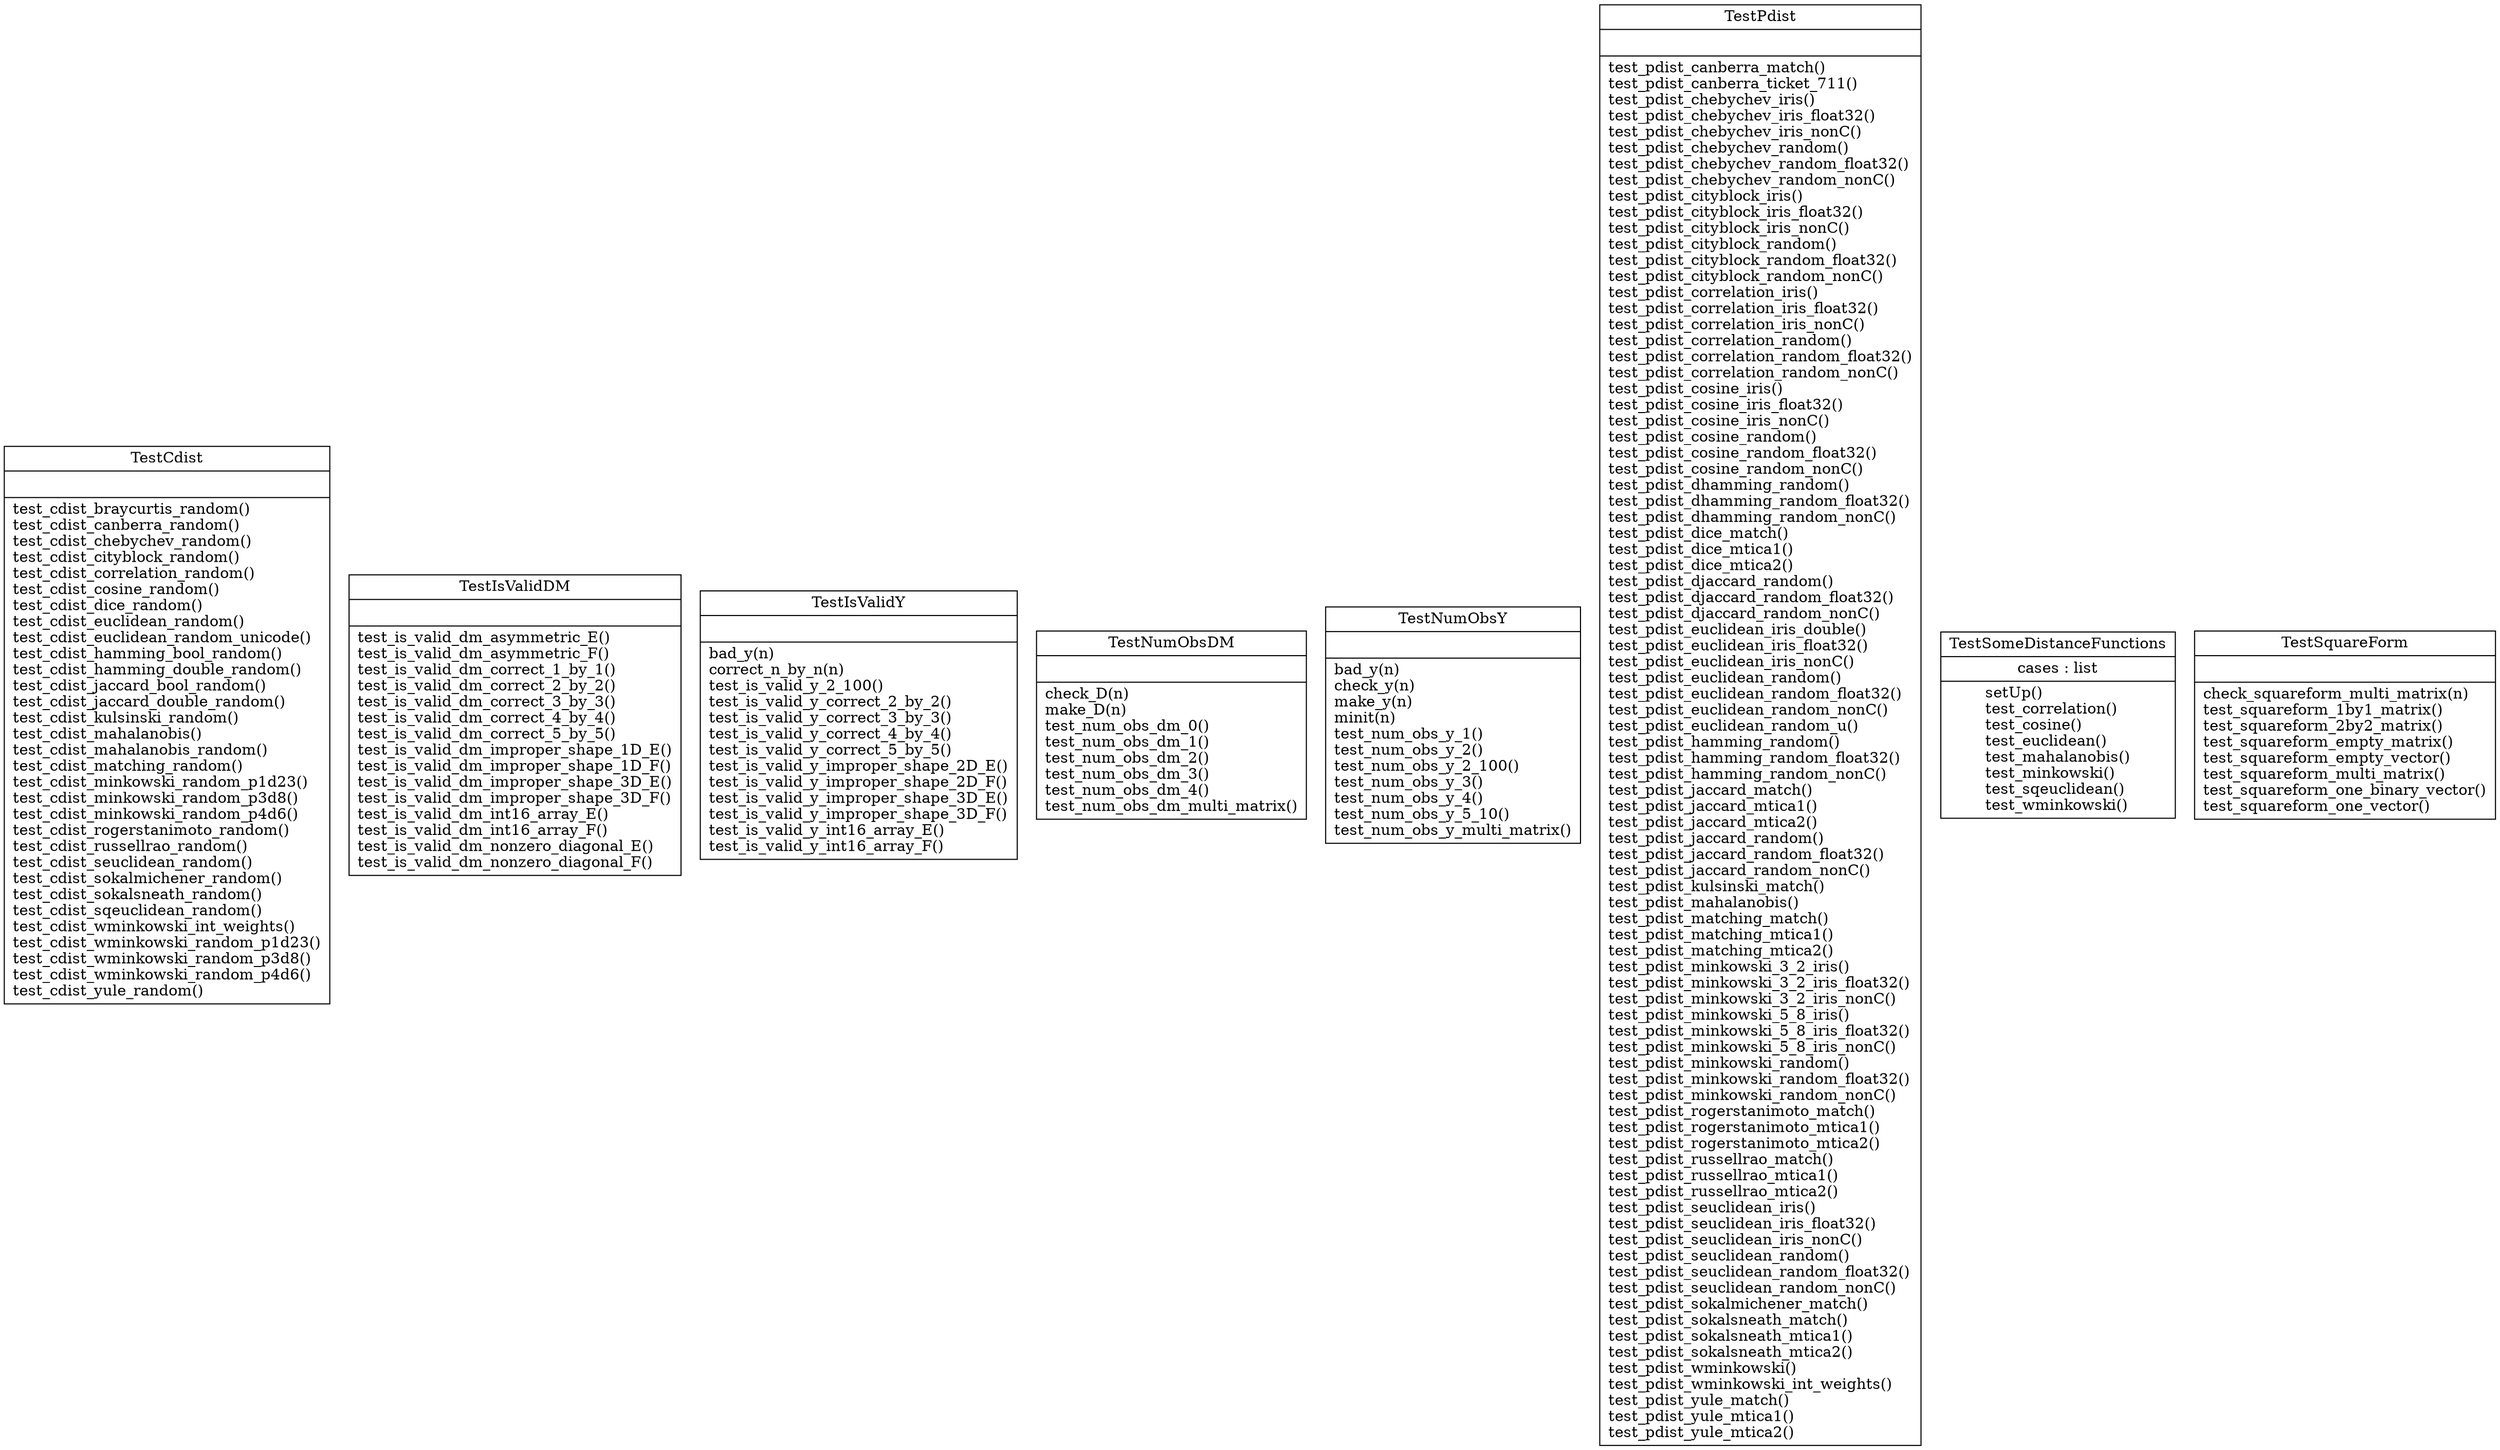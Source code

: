 digraph "classes_15" {
rankdir=BT
charset="utf-8"
"test_distance.TestCdist" [color="black", fontcolor="black", label=<{TestCdist|<br ALIGN="LEFT"/>|test_cdist_braycurtis_random()<br ALIGN="LEFT"/>test_cdist_canberra_random()<br ALIGN="LEFT"/>test_cdist_chebychev_random()<br ALIGN="LEFT"/>test_cdist_cityblock_random()<br ALIGN="LEFT"/>test_cdist_correlation_random()<br ALIGN="LEFT"/>test_cdist_cosine_random()<br ALIGN="LEFT"/>test_cdist_dice_random()<br ALIGN="LEFT"/>test_cdist_euclidean_random()<br ALIGN="LEFT"/>test_cdist_euclidean_random_unicode()<br ALIGN="LEFT"/>test_cdist_hamming_bool_random()<br ALIGN="LEFT"/>test_cdist_hamming_double_random()<br ALIGN="LEFT"/>test_cdist_jaccard_bool_random()<br ALIGN="LEFT"/>test_cdist_jaccard_double_random()<br ALIGN="LEFT"/>test_cdist_kulsinski_random()<br ALIGN="LEFT"/>test_cdist_mahalanobis()<br ALIGN="LEFT"/>test_cdist_mahalanobis_random()<br ALIGN="LEFT"/>test_cdist_matching_random()<br ALIGN="LEFT"/>test_cdist_minkowski_random_p1d23()<br ALIGN="LEFT"/>test_cdist_minkowski_random_p3d8()<br ALIGN="LEFT"/>test_cdist_minkowski_random_p4d6()<br ALIGN="LEFT"/>test_cdist_rogerstanimoto_random()<br ALIGN="LEFT"/>test_cdist_russellrao_random()<br ALIGN="LEFT"/>test_cdist_seuclidean_random()<br ALIGN="LEFT"/>test_cdist_sokalmichener_random()<br ALIGN="LEFT"/>test_cdist_sokalsneath_random()<br ALIGN="LEFT"/>test_cdist_sqeuclidean_random()<br ALIGN="LEFT"/>test_cdist_wminkowski_int_weights()<br ALIGN="LEFT"/>test_cdist_wminkowski_random_p1d23()<br ALIGN="LEFT"/>test_cdist_wminkowski_random_p3d8()<br ALIGN="LEFT"/>test_cdist_wminkowski_random_p4d6()<br ALIGN="LEFT"/>test_cdist_yule_random()<br ALIGN="LEFT"/>}>, shape="record", style="solid"];
"test_distance.TestIsValidDM" [color="black", fontcolor="black", label=<{TestIsValidDM|<br ALIGN="LEFT"/>|test_is_valid_dm_asymmetric_E()<br ALIGN="LEFT"/>test_is_valid_dm_asymmetric_F()<br ALIGN="LEFT"/>test_is_valid_dm_correct_1_by_1()<br ALIGN="LEFT"/>test_is_valid_dm_correct_2_by_2()<br ALIGN="LEFT"/>test_is_valid_dm_correct_3_by_3()<br ALIGN="LEFT"/>test_is_valid_dm_correct_4_by_4()<br ALIGN="LEFT"/>test_is_valid_dm_correct_5_by_5()<br ALIGN="LEFT"/>test_is_valid_dm_improper_shape_1D_E()<br ALIGN="LEFT"/>test_is_valid_dm_improper_shape_1D_F()<br ALIGN="LEFT"/>test_is_valid_dm_improper_shape_3D_E()<br ALIGN="LEFT"/>test_is_valid_dm_improper_shape_3D_F()<br ALIGN="LEFT"/>test_is_valid_dm_int16_array_E()<br ALIGN="LEFT"/>test_is_valid_dm_int16_array_F()<br ALIGN="LEFT"/>test_is_valid_dm_nonzero_diagonal_E()<br ALIGN="LEFT"/>test_is_valid_dm_nonzero_diagonal_F()<br ALIGN="LEFT"/>}>, shape="record", style="solid"];
"test_distance.TestIsValidY" [color="black", fontcolor="black", label=<{TestIsValidY|<br ALIGN="LEFT"/>|bad_y(n)<br ALIGN="LEFT"/>correct_n_by_n(n)<br ALIGN="LEFT"/>test_is_valid_y_2_100()<br ALIGN="LEFT"/>test_is_valid_y_correct_2_by_2()<br ALIGN="LEFT"/>test_is_valid_y_correct_3_by_3()<br ALIGN="LEFT"/>test_is_valid_y_correct_4_by_4()<br ALIGN="LEFT"/>test_is_valid_y_correct_5_by_5()<br ALIGN="LEFT"/>test_is_valid_y_improper_shape_2D_E()<br ALIGN="LEFT"/>test_is_valid_y_improper_shape_2D_F()<br ALIGN="LEFT"/>test_is_valid_y_improper_shape_3D_E()<br ALIGN="LEFT"/>test_is_valid_y_improper_shape_3D_F()<br ALIGN="LEFT"/>test_is_valid_y_int16_array_E()<br ALIGN="LEFT"/>test_is_valid_y_int16_array_F()<br ALIGN="LEFT"/>}>, shape="record", style="solid"];
"test_distance.TestNumObsDM" [color="black", fontcolor="black", label=<{TestNumObsDM|<br ALIGN="LEFT"/>|check_D(n)<br ALIGN="LEFT"/>make_D(n)<br ALIGN="LEFT"/>test_num_obs_dm_0()<br ALIGN="LEFT"/>test_num_obs_dm_1()<br ALIGN="LEFT"/>test_num_obs_dm_2()<br ALIGN="LEFT"/>test_num_obs_dm_3()<br ALIGN="LEFT"/>test_num_obs_dm_4()<br ALIGN="LEFT"/>test_num_obs_dm_multi_matrix()<br ALIGN="LEFT"/>}>, shape="record", style="solid"];
"test_distance.TestNumObsY" [color="black", fontcolor="black", label=<{TestNumObsY|<br ALIGN="LEFT"/>|bad_y(n)<br ALIGN="LEFT"/>check_y(n)<br ALIGN="LEFT"/>make_y(n)<br ALIGN="LEFT"/>minit(n)<br ALIGN="LEFT"/>test_num_obs_y_1()<br ALIGN="LEFT"/>test_num_obs_y_2()<br ALIGN="LEFT"/>test_num_obs_y_2_100()<br ALIGN="LEFT"/>test_num_obs_y_3()<br ALIGN="LEFT"/>test_num_obs_y_4()<br ALIGN="LEFT"/>test_num_obs_y_5_10()<br ALIGN="LEFT"/>test_num_obs_y_multi_matrix()<br ALIGN="LEFT"/>}>, shape="record", style="solid"];
"test_distance.TestPdist" [color="black", fontcolor="black", label=<{TestPdist|<br ALIGN="LEFT"/>|test_pdist_canberra_match()<br ALIGN="LEFT"/>test_pdist_canberra_ticket_711()<br ALIGN="LEFT"/>test_pdist_chebychev_iris()<br ALIGN="LEFT"/>test_pdist_chebychev_iris_float32()<br ALIGN="LEFT"/>test_pdist_chebychev_iris_nonC()<br ALIGN="LEFT"/>test_pdist_chebychev_random()<br ALIGN="LEFT"/>test_pdist_chebychev_random_float32()<br ALIGN="LEFT"/>test_pdist_chebychev_random_nonC()<br ALIGN="LEFT"/>test_pdist_cityblock_iris()<br ALIGN="LEFT"/>test_pdist_cityblock_iris_float32()<br ALIGN="LEFT"/>test_pdist_cityblock_iris_nonC()<br ALIGN="LEFT"/>test_pdist_cityblock_random()<br ALIGN="LEFT"/>test_pdist_cityblock_random_float32()<br ALIGN="LEFT"/>test_pdist_cityblock_random_nonC()<br ALIGN="LEFT"/>test_pdist_correlation_iris()<br ALIGN="LEFT"/>test_pdist_correlation_iris_float32()<br ALIGN="LEFT"/>test_pdist_correlation_iris_nonC()<br ALIGN="LEFT"/>test_pdist_correlation_random()<br ALIGN="LEFT"/>test_pdist_correlation_random_float32()<br ALIGN="LEFT"/>test_pdist_correlation_random_nonC()<br ALIGN="LEFT"/>test_pdist_cosine_iris()<br ALIGN="LEFT"/>test_pdist_cosine_iris_float32()<br ALIGN="LEFT"/>test_pdist_cosine_iris_nonC()<br ALIGN="LEFT"/>test_pdist_cosine_random()<br ALIGN="LEFT"/>test_pdist_cosine_random_float32()<br ALIGN="LEFT"/>test_pdist_cosine_random_nonC()<br ALIGN="LEFT"/>test_pdist_dhamming_random()<br ALIGN="LEFT"/>test_pdist_dhamming_random_float32()<br ALIGN="LEFT"/>test_pdist_dhamming_random_nonC()<br ALIGN="LEFT"/>test_pdist_dice_match()<br ALIGN="LEFT"/>test_pdist_dice_mtica1()<br ALIGN="LEFT"/>test_pdist_dice_mtica2()<br ALIGN="LEFT"/>test_pdist_djaccard_random()<br ALIGN="LEFT"/>test_pdist_djaccard_random_float32()<br ALIGN="LEFT"/>test_pdist_djaccard_random_nonC()<br ALIGN="LEFT"/>test_pdist_euclidean_iris_double()<br ALIGN="LEFT"/>test_pdist_euclidean_iris_float32()<br ALIGN="LEFT"/>test_pdist_euclidean_iris_nonC()<br ALIGN="LEFT"/>test_pdist_euclidean_random()<br ALIGN="LEFT"/>test_pdist_euclidean_random_float32()<br ALIGN="LEFT"/>test_pdist_euclidean_random_nonC()<br ALIGN="LEFT"/>test_pdist_euclidean_random_u()<br ALIGN="LEFT"/>test_pdist_hamming_random()<br ALIGN="LEFT"/>test_pdist_hamming_random_float32()<br ALIGN="LEFT"/>test_pdist_hamming_random_nonC()<br ALIGN="LEFT"/>test_pdist_jaccard_match()<br ALIGN="LEFT"/>test_pdist_jaccard_mtica1()<br ALIGN="LEFT"/>test_pdist_jaccard_mtica2()<br ALIGN="LEFT"/>test_pdist_jaccard_random()<br ALIGN="LEFT"/>test_pdist_jaccard_random_float32()<br ALIGN="LEFT"/>test_pdist_jaccard_random_nonC()<br ALIGN="LEFT"/>test_pdist_kulsinski_match()<br ALIGN="LEFT"/>test_pdist_mahalanobis()<br ALIGN="LEFT"/>test_pdist_matching_match()<br ALIGN="LEFT"/>test_pdist_matching_mtica1()<br ALIGN="LEFT"/>test_pdist_matching_mtica2()<br ALIGN="LEFT"/>test_pdist_minkowski_3_2_iris()<br ALIGN="LEFT"/>test_pdist_minkowski_3_2_iris_float32()<br ALIGN="LEFT"/>test_pdist_minkowski_3_2_iris_nonC()<br ALIGN="LEFT"/>test_pdist_minkowski_5_8_iris()<br ALIGN="LEFT"/>test_pdist_minkowski_5_8_iris_float32()<br ALIGN="LEFT"/>test_pdist_minkowski_5_8_iris_nonC()<br ALIGN="LEFT"/>test_pdist_minkowski_random()<br ALIGN="LEFT"/>test_pdist_minkowski_random_float32()<br ALIGN="LEFT"/>test_pdist_minkowski_random_nonC()<br ALIGN="LEFT"/>test_pdist_rogerstanimoto_match()<br ALIGN="LEFT"/>test_pdist_rogerstanimoto_mtica1()<br ALIGN="LEFT"/>test_pdist_rogerstanimoto_mtica2()<br ALIGN="LEFT"/>test_pdist_russellrao_match()<br ALIGN="LEFT"/>test_pdist_russellrao_mtica1()<br ALIGN="LEFT"/>test_pdist_russellrao_mtica2()<br ALIGN="LEFT"/>test_pdist_seuclidean_iris()<br ALIGN="LEFT"/>test_pdist_seuclidean_iris_float32()<br ALIGN="LEFT"/>test_pdist_seuclidean_iris_nonC()<br ALIGN="LEFT"/>test_pdist_seuclidean_random()<br ALIGN="LEFT"/>test_pdist_seuclidean_random_float32()<br ALIGN="LEFT"/>test_pdist_seuclidean_random_nonC()<br ALIGN="LEFT"/>test_pdist_sokalmichener_match()<br ALIGN="LEFT"/>test_pdist_sokalsneath_match()<br ALIGN="LEFT"/>test_pdist_sokalsneath_mtica1()<br ALIGN="LEFT"/>test_pdist_sokalsneath_mtica2()<br ALIGN="LEFT"/>test_pdist_wminkowski()<br ALIGN="LEFT"/>test_pdist_wminkowski_int_weights()<br ALIGN="LEFT"/>test_pdist_yule_match()<br ALIGN="LEFT"/>test_pdist_yule_mtica1()<br ALIGN="LEFT"/>test_pdist_yule_mtica2()<br ALIGN="LEFT"/>}>, shape="record", style="solid"];
"test_distance.TestSomeDistanceFunctions" [color="black", fontcolor="black", label=<{TestSomeDistanceFunctions|cases : list<br ALIGN="LEFT"/>|setUp()<br ALIGN="LEFT"/>test_correlation()<br ALIGN="LEFT"/>test_cosine()<br ALIGN="LEFT"/>test_euclidean()<br ALIGN="LEFT"/>test_mahalanobis()<br ALIGN="LEFT"/>test_minkowski()<br ALIGN="LEFT"/>test_sqeuclidean()<br ALIGN="LEFT"/>test_wminkowski()<br ALIGN="LEFT"/>}>, shape="record", style="solid"];
"test_distance.TestSquareForm" [color="black", fontcolor="black", label=<{TestSquareForm|<br ALIGN="LEFT"/>|check_squareform_multi_matrix(n)<br ALIGN="LEFT"/>test_squareform_1by1_matrix()<br ALIGN="LEFT"/>test_squareform_2by2_matrix()<br ALIGN="LEFT"/>test_squareform_empty_matrix()<br ALIGN="LEFT"/>test_squareform_empty_vector()<br ALIGN="LEFT"/>test_squareform_multi_matrix()<br ALIGN="LEFT"/>test_squareform_one_binary_vector()<br ALIGN="LEFT"/>test_squareform_one_vector()<br ALIGN="LEFT"/>}>, shape="record", style="solid"];
}
